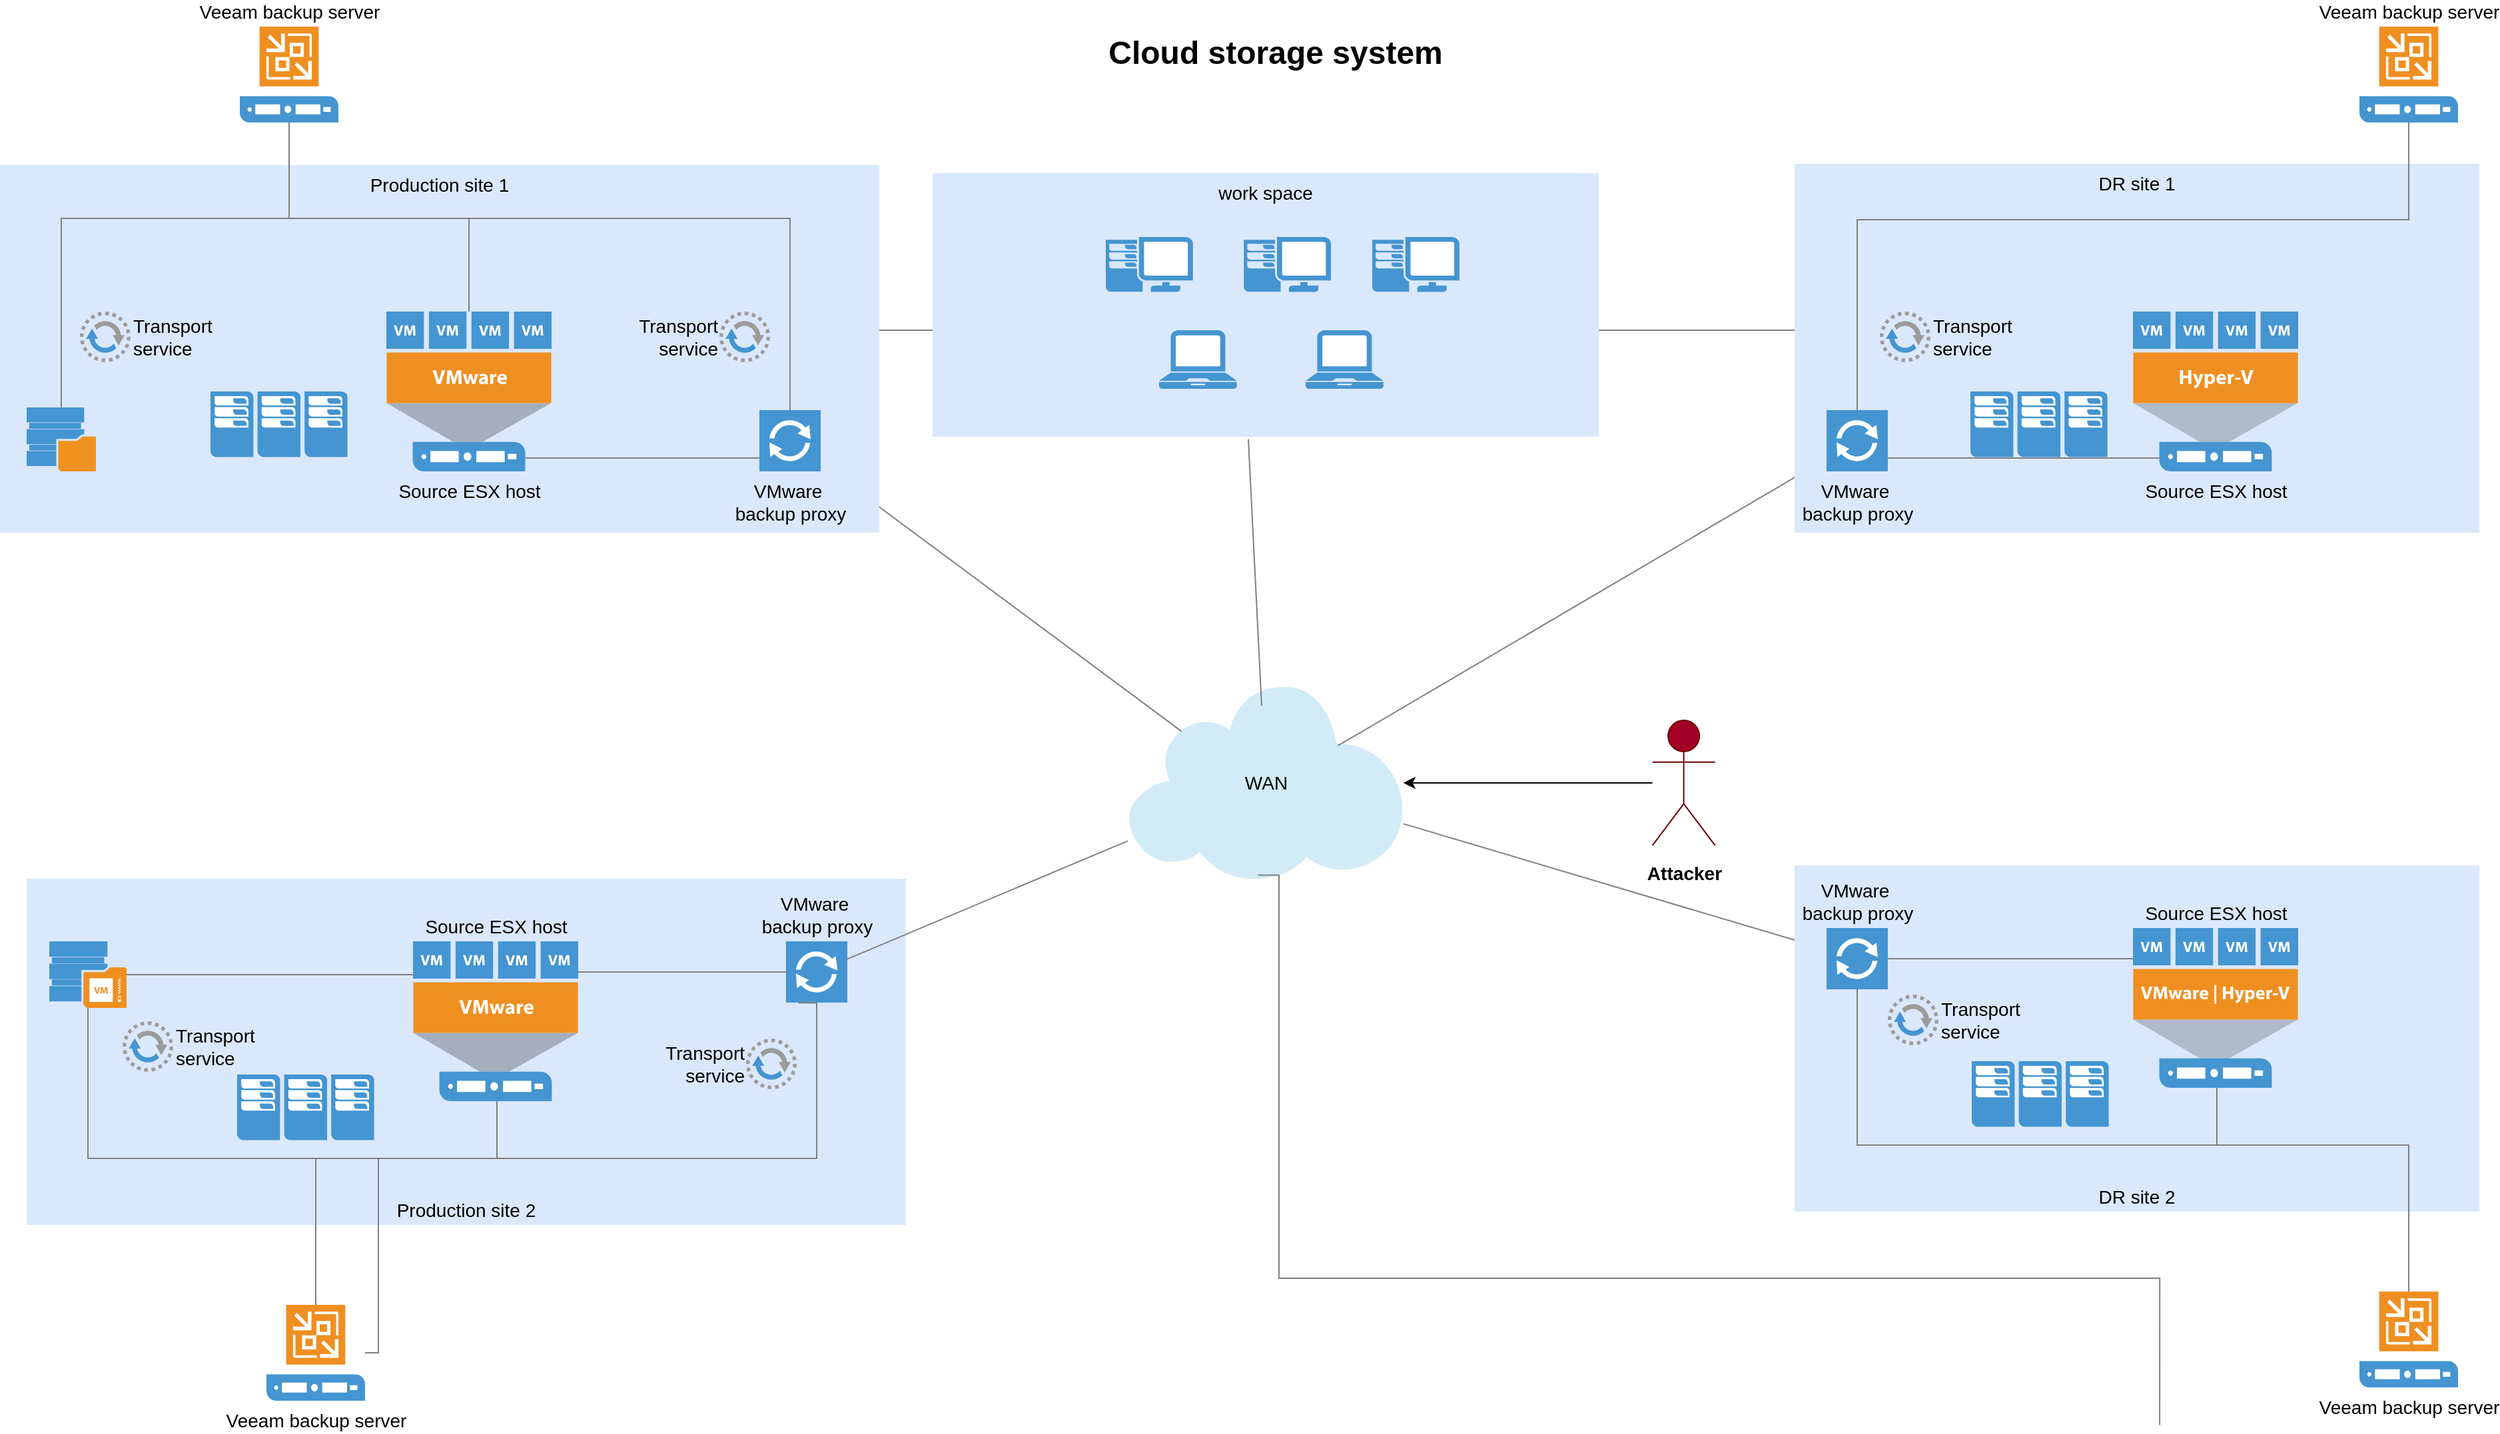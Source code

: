 <mxfile version="24.7.12">
  <diagram name="Page-1" id="197159a0-c6a4-9194-75a8-e4174976684c">
    <mxGraphModel dx="2442" dy="1544" grid="1" gridSize="10" guides="1" tooltips="1" connect="1" arrows="1" fold="1" page="1" pageScale="1.5" pageWidth="1169" pageHeight="826" background="none" math="0" shadow="0">
      <root>
        <mxCell id="0" style=";html=1;" />
        <mxCell id="1" style=";html=1;" parent="0" />
        <mxCell id="1257a543d1cacc4b-13" style="edgeStyle=orthogonalEdgeStyle;rounded=0;html=1;startSize=10;endSize=10;jettySize=auto;orthogonalLoop=1;fontSize=14;endArrow=none;endFill=0;strokeColor=#808080;" parent="1" source="1257a543d1cacc4b-1" target="1257a543d1cacc4b-2" edge="1">
          <mxGeometry relative="1" as="geometry">
            <mxPoint x="1555" y="267" as="targetPoint" />
            <Array as="points">
              <mxPoint x="572" y="348" />
              <mxPoint x="1552" y="348" />
            </Array>
          </mxGeometry>
        </mxCell>
        <mxCell id="1257a543d1cacc4b-14" style="rounded=0;html=1;startSize=10;endSize=10;jettySize=auto;orthogonalLoop=1;fontSize=14;endArrow=none;endFill=0;strokeColor=#808080;entryX=0.195;entryY=0.232;entryDx=0;entryDy=0;entryPerimeter=0;" parent="1" source="1257a543d1cacc4b-7" target="1257a543d1cacc4b-9" edge="1">
          <mxGeometry relative="1" as="geometry" />
        </mxCell>
        <mxCell id="1257a543d1cacc4b-15" style="rounded=0;html=1;startSize=10;endSize=10;jettySize=auto;orthogonalLoop=1;fontSize=14;endArrow=none;endFill=0;strokeColor=#808080;exitX=0.763;exitY=0.306;exitDx=0;exitDy=0;exitPerimeter=0;" parent="1" source="1257a543d1cacc4b-9" target="1257a543d1cacc4b-8" edge="1">
          <mxGeometry relative="1" as="geometry" />
        </mxCell>
        <mxCell id="1257a543d1cacc4b-9" value="WAN" style="shadow=0;dashed=0;html=1;strokeColor=none;fillColor=#4495D1;labelPosition=center;verticalLabelPosition=middle;verticalAlign=middle;shape=mxgraph.veeam.2d.cloud;fontSize=14;align=center;" parent="1" vertex="1">
          <mxGeometry x="969.61" y="615.88" width="206.78" height="144.12" as="geometry" />
        </mxCell>
        <mxCell id="1257a543d1cacc4b-26" style="rounded=0;html=1;startSize=10;endSize=10;jettySize=auto;orthogonalLoop=1;fontSize=14;endArrow=none;endFill=0;strokeColor=#808080;" parent="1" source="1257a543d1cacc4b-24" target="1257a543d1cacc4b-9" edge="1">
          <mxGeometry relative="1" as="geometry" />
        </mxCell>
        <mxCell id="1257a543d1cacc4b-52" value="Cloud storage system" style="text;strokeColor=none;fillColor=none;html=1;fontSize=24;fontStyle=1;verticalAlign=middle;align=center;" parent="1" vertex="1">
          <mxGeometry x="370" y="120" width="1420" height="40" as="geometry" />
        </mxCell>
        <mxCell id="Kj9JKMHcZySDFW4jfRYG-15" value="" style="group" vertex="1" connectable="0" parent="1">
          <mxGeometry x="143" y="760" width="660" height="392" as="geometry" />
        </mxCell>
        <mxCell id="1257a543d1cacc4b-45" value="Production site 2" style="whiteSpace=wrap;html=1;fillColor=#dae8fc;fontSize=14;strokeColor=none;verticalAlign=bottom;" parent="Kj9JKMHcZySDFW4jfRYG-15" vertex="1">
          <mxGeometry width="660" height="260" as="geometry" />
        </mxCell>
        <mxCell id="1257a543d1cacc4b-31" style="edgeStyle=elbowEdgeStyle;rounded=0;html=1;startSize=10;endSize=10;jettySize=auto;orthogonalLoop=1;fontSize=14;endArrow=none;endFill=0;strokeColor=#808080;elbow=vertical;" parent="Kj9JKMHcZySDFW4jfRYG-15" source="1257a543d1cacc4b-21" target="1257a543d1cacc4b-22" edge="1">
          <mxGeometry relative="1" as="geometry" />
        </mxCell>
        <mxCell id="1257a543d1cacc4b-21" value="" style="shadow=0;dashed=0;html=1;strokeColor=none;fillColor=#4495D1;labelPosition=center;verticalLabelPosition=bottom;verticalAlign=top;shape=mxgraph.veeam.2d.backup_repository_2;fontSize=14;" parent="Kj9JKMHcZySDFW4jfRYG-15" vertex="1">
          <mxGeometry x="17" y="47" width="58" height="50" as="geometry" />
        </mxCell>
        <mxCell id="1257a543d1cacc4b-30" style="edgeStyle=elbowEdgeStyle;rounded=0;html=1;startSize=10;endSize=10;jettySize=auto;orthogonalLoop=1;fontSize=14;endArrow=none;endFill=0;strokeColor=#808080;elbow=vertical;" parent="Kj9JKMHcZySDFW4jfRYG-15" source="1257a543d1cacc4b-22" target="1257a543d1cacc4b-23" edge="1">
          <mxGeometry relative="1" as="geometry" />
        </mxCell>
        <mxCell id="1257a543d1cacc4b-22" value="Source ESX host" style="shadow=0;dashed=0;html=1;strokeColor=none;fillColor=#4495D1;labelPosition=center;verticalLabelPosition=top;verticalAlign=bottom;shape=mxgraph.veeam.2d.vmware_host;fontSize=14;align=center;" parent="Kj9JKMHcZySDFW4jfRYG-15" vertex="1">
          <mxGeometry x="290" y="47" width="124" height="120" as="geometry" />
        </mxCell>
        <mxCell id="1257a543d1cacc4b-27" style="rounded=0;html=1;startSize=10;endSize=10;jettySize=auto;orthogonalLoop=1;fontSize=14;endArrow=none;endFill=0;strokeColor=#808080;" parent="Kj9JKMHcZySDFW4jfRYG-15" source="1257a543d1cacc4b-23" target="1257a543d1cacc4b-9" edge="1">
          <mxGeometry relative="1" as="geometry" />
        </mxCell>
        <mxCell id="1257a543d1cacc4b-23" value="VMware&amp;nbsp;&lt;div&gt;backup&amp;nbsp;&lt;span&gt;proxy&lt;/span&gt;&lt;/div&gt;" style="shadow=0;dashed=0;html=1;strokeColor=none;fillColor=#4495D1;labelPosition=center;verticalLabelPosition=top;verticalAlign=bottom;shape=mxgraph.veeam.2d.proxy;fontSize=14;align=center;" parent="Kj9JKMHcZySDFW4jfRYG-15" vertex="1">
          <mxGeometry x="570" y="47" width="46" height="46" as="geometry" />
        </mxCell>
        <mxCell id="1257a543d1cacc4b-32" style="edgeStyle=orthogonalEdgeStyle;rounded=0;html=1;startSize=10;endSize=10;jettySize=auto;orthogonalLoop=1;fontSize=14;endArrow=none;endFill=0;strokeColor=#808080;" parent="Kj9JKMHcZySDFW4jfRYG-15" source="1257a543d1cacc4b-28" target="1257a543d1cacc4b-21" edge="1">
          <mxGeometry relative="1" as="geometry">
            <mxPoint x="60" y="200" as="targetPoint" />
            <Array as="points">
              <mxPoint x="217" y="210" />
              <mxPoint x="46" y="210" />
            </Array>
          </mxGeometry>
        </mxCell>
        <mxCell id="1257a543d1cacc4b-37" style="edgeStyle=orthogonalEdgeStyle;rounded=0;html=1;startSize=10;endSize=10;jettySize=auto;orthogonalLoop=1;fontSize=14;endArrow=none;endFill=0;strokeColor=#808080;" parent="Kj9JKMHcZySDFW4jfRYG-15" source="1257a543d1cacc4b-28" target="1257a543d1cacc4b-22" edge="1">
          <mxGeometry relative="1" as="geometry">
            <Array as="points">
              <mxPoint x="217" y="210" />
              <mxPoint x="353" y="210" />
            </Array>
          </mxGeometry>
        </mxCell>
        <mxCell id="1257a543d1cacc4b-38" style="edgeStyle=orthogonalEdgeStyle;rounded=0;html=1;entryX=0.202;entryY=1.004;entryPerimeter=0;startSize=10;endSize=10;jettySize=auto;orthogonalLoop=1;fontSize=14;endArrow=none;endFill=0;strokeColor=#808080;" parent="Kj9JKMHcZySDFW4jfRYG-15" source="1257a543d1cacc4b-28" target="1257a543d1cacc4b-23" edge="1">
          <mxGeometry relative="1" as="geometry">
            <Array as="points">
              <mxPoint x="264" y="210" />
              <mxPoint x="593" y="210" />
              <mxPoint x="593" y="94" />
            </Array>
          </mxGeometry>
        </mxCell>
        <mxCell id="1257a543d1cacc4b-28" value="Veeam backup server" style="shadow=0;dashed=0;html=1;strokeColor=none;fillColor=#4495D1;labelPosition=center;verticalLabelPosition=bottom;verticalAlign=top;shape=mxgraph.veeam.2d.veeam_backup_and_replication_server;fontSize=14;" parent="Kj9JKMHcZySDFW4jfRYG-15" vertex="1">
          <mxGeometry x="180" y="320" width="74" height="72" as="geometry" />
        </mxCell>
        <mxCell id="1257a543d1cacc4b-40" value="Transport&lt;div&gt;service&lt;/div&gt;" style="shadow=0;dashed=0;html=1;strokeColor=none;fillColor=#4495D1;labelPosition=right;verticalLabelPosition=middle;verticalAlign=middle;shape=mxgraph.veeam.2d.data_mover;fontSize=14;align=left;" parent="Kj9JKMHcZySDFW4jfRYG-15" vertex="1">
          <mxGeometry x="72" y="107" width="38" height="38" as="geometry" />
        </mxCell>
        <mxCell id="1257a543d1cacc4b-41" value="Transport&lt;div&gt;service&lt;/div&gt;" style="shadow=0;dashed=0;html=1;strokeColor=none;fillColor=#4495D1;labelPosition=left;verticalLabelPosition=middle;verticalAlign=middle;shape=mxgraph.veeam.2d.data_mover;fontSize=14;align=right;" parent="Kj9JKMHcZySDFW4jfRYG-15" vertex="1">
          <mxGeometry x="540" y="120" width="38" height="38" as="geometry" />
        </mxCell>
        <mxCell id="Kj9JKMHcZySDFW4jfRYG-9" value="" style="pointerEvents=1;shadow=0;dashed=0;html=1;strokeColor=none;fillColor=#4495D1;labelPosition=center;verticalLabelPosition=bottom;verticalAlign=top;align=center;outlineConnect=0;shape=mxgraph.veeam.cluster;" vertex="1" parent="Kj9JKMHcZySDFW4jfRYG-15">
          <mxGeometry x="158" y="147" width="102.8" height="49.2" as="geometry" />
        </mxCell>
        <mxCell id="Kj9JKMHcZySDFW4jfRYG-16" value="" style="group" vertex="1" connectable="0" parent="1">
          <mxGeometry x="1470" y="750" width="514" height="392" as="geometry" />
        </mxCell>
        <mxCell id="1257a543d1cacc4b-46" value="DR site 2" style="whiteSpace=wrap;html=1;fillColor=#dae8fc;fontSize=14;strokeColor=none;verticalAlign=bottom;" parent="Kj9JKMHcZySDFW4jfRYG-16" vertex="1">
          <mxGeometry width="514" height="260" as="geometry" />
        </mxCell>
        <mxCell id="1257a543d1cacc4b-33" style="edgeStyle=elbowEdgeStyle;rounded=0;html=1;startSize=10;endSize=10;jettySize=auto;orthogonalLoop=1;fontSize=14;endArrow=none;endFill=0;strokeColor=#808080;elbow=vertical;" parent="Kj9JKMHcZySDFW4jfRYG-16" source="1257a543d1cacc4b-24" target="1257a543d1cacc4b-25" edge="1">
          <mxGeometry relative="1" as="geometry" />
        </mxCell>
        <mxCell id="1257a543d1cacc4b-24" value="VMware&amp;nbsp;&lt;div&gt;backup&amp;nbsp;&lt;span&gt;proxy&lt;/span&gt;&lt;/div&gt;" style="shadow=0;dashed=0;html=1;strokeColor=none;fillColor=#4495D1;labelPosition=center;verticalLabelPosition=top;verticalAlign=bottom;shape=mxgraph.veeam.2d.proxy;fontSize=14;align=center;" parent="Kj9JKMHcZySDFW4jfRYG-16" vertex="1">
          <mxGeometry x="24.0" y="47.0" width="46" height="46" as="geometry" />
        </mxCell>
        <mxCell id="1257a543d1cacc4b-25" value="Source ESX host" style="shadow=0;dashed=0;html=1;strokeColor=none;fillColor=#4495D1;labelPosition=center;verticalLabelPosition=top;verticalAlign=bottom;shape=mxgraph.veeam.2d.hyper_v_vmware_host;fontSize=14;align=center;" parent="Kj9JKMHcZySDFW4jfRYG-16" vertex="1">
          <mxGeometry x="254.0" y="47" width="124" height="120" as="geometry" />
        </mxCell>
        <mxCell id="1257a543d1cacc4b-34" style="edgeStyle=orthogonalEdgeStyle;rounded=0;html=1;startSize=10;endSize=10;jettySize=auto;orthogonalLoop=1;fontSize=14;endArrow=none;endFill=0;strokeColor=#808080;" parent="Kj9JKMHcZySDFW4jfRYG-16" source="1257a543d1cacc4b-29" target="1257a543d1cacc4b-25" edge="1">
          <mxGeometry relative="1" as="geometry">
            <Array as="points">
              <mxPoint x="461" y="210" />
              <mxPoint x="317" y="210" />
            </Array>
          </mxGeometry>
        </mxCell>
        <mxCell id="1257a543d1cacc4b-35" style="edgeStyle=orthogonalEdgeStyle;rounded=0;html=1;startSize=10;endSize=10;jettySize=auto;orthogonalLoop=1;fontSize=14;endArrow=none;endFill=0;strokeColor=#808080;" parent="Kj9JKMHcZySDFW4jfRYG-16" source="1257a543d1cacc4b-29" target="1257a543d1cacc4b-24" edge="1">
          <mxGeometry relative="1" as="geometry">
            <Array as="points">
              <mxPoint x="461" y="210" />
              <mxPoint x="47" y="210" />
            </Array>
          </mxGeometry>
        </mxCell>
        <mxCell id="1257a543d1cacc4b-29" value="Veeam backup server" style="shadow=0;dashed=0;html=1;strokeColor=none;fillColor=#4495D1;labelPosition=center;verticalLabelPosition=bottom;verticalAlign=top;shape=mxgraph.veeam.2d.veeam_backup_and_replication_server;fontSize=14;" parent="Kj9JKMHcZySDFW4jfRYG-16" vertex="1">
          <mxGeometry x="424.0" y="320" width="74" height="72" as="geometry" />
        </mxCell>
        <mxCell id="1257a543d1cacc4b-42" value="Transport&lt;div&gt;service&lt;/div&gt;" style="shadow=0;dashed=0;html=1;strokeColor=none;fillColor=#4495D1;labelPosition=right;verticalLabelPosition=middle;verticalAlign=middle;shape=mxgraph.veeam.2d.data_mover;fontSize=14;align=left;" parent="Kj9JKMHcZySDFW4jfRYG-16" vertex="1">
          <mxGeometry x="70" y="97" width="38" height="38" as="geometry" />
        </mxCell>
        <mxCell id="Kj9JKMHcZySDFW4jfRYG-11" value="" style="pointerEvents=1;shadow=0;dashed=0;html=1;strokeColor=none;fillColor=#4495D1;labelPosition=center;verticalLabelPosition=bottom;verticalAlign=top;align=center;outlineConnect=0;shape=mxgraph.veeam.cluster;" vertex="1" parent="Kj9JKMHcZySDFW4jfRYG-16">
          <mxGeometry x="133" y="147" width="102.8" height="49.2" as="geometry" />
        </mxCell>
        <mxCell id="Kj9JKMHcZySDFW4jfRYG-17" value="" style="group" vertex="1" connectable="0" parent="1">
          <mxGeometry x="123" y="120" width="660" height="380" as="geometry" />
        </mxCell>
        <mxCell id="1257a543d1cacc4b-43" value="Production site 1" style="whiteSpace=wrap;html=1;fillColor=#dae8fc;fontSize=14;strokeColor=none;verticalAlign=top;" parent="Kj9JKMHcZySDFW4jfRYG-17" vertex="1">
          <mxGeometry y="104" width="660" height="276" as="geometry" />
        </mxCell>
        <mxCell id="1257a543d1cacc4b-11" style="edgeStyle=orthogonalEdgeStyle;rounded=0;html=1;startSize=10;endSize=10;jettySize=auto;orthogonalLoop=1;fontSize=14;endArrow=none;endFill=0;strokeColor=#808080;" parent="Kj9JKMHcZySDFW4jfRYG-17" source="1257a543d1cacc4b-1" target="1257a543d1cacc4b-5" edge="1">
          <mxGeometry relative="1" as="geometry">
            <Array as="points">
              <mxPoint x="217" y="144" />
              <mxPoint x="352" y="144" />
            </Array>
          </mxGeometry>
        </mxCell>
        <mxCell id="1257a543d1cacc4b-12" style="edgeStyle=orthogonalEdgeStyle;rounded=0;html=1;startSize=10;endSize=10;jettySize=auto;orthogonalLoop=1;fontSize=14;endArrow=none;endFill=0;strokeColor=#808080;" parent="Kj9JKMHcZySDFW4jfRYG-17" source="1257a543d1cacc4b-1" target="1257a543d1cacc4b-7" edge="1">
          <mxGeometry relative="1" as="geometry">
            <Array as="points">
              <mxPoint x="217" y="144" />
              <mxPoint x="593" y="144" />
            </Array>
          </mxGeometry>
        </mxCell>
        <mxCell id="1257a543d1cacc4b-1" value="Veeam backup server" style="shadow=0;dashed=0;html=1;strokeColor=none;fillColor=#4495D1;labelPosition=center;verticalLabelPosition=top;verticalAlign=bottom;shape=mxgraph.veeam.2d.veeam_backup_and_replication_server;fontSize=14;align=center;" parent="Kj9JKMHcZySDFW4jfRYG-17" vertex="1">
          <mxGeometry x="180" width="74" height="72" as="geometry" />
        </mxCell>
        <mxCell id="1257a543d1cacc4b-10" style="edgeStyle=orthogonalEdgeStyle;rounded=0;html=1;startSize=10;endSize=10;jettySize=auto;orthogonalLoop=1;fontSize=14;endArrow=none;endFill=0;strokeColor=#808080;" parent="Kj9JKMHcZySDFW4jfRYG-17" source="1257a543d1cacc4b-3" target="1257a543d1cacc4b-1" edge="1">
          <mxGeometry relative="1" as="geometry">
            <mxPoint x="200" y="104" as="targetPoint" />
            <Array as="points">
              <mxPoint x="46" y="144" />
              <mxPoint x="217" y="144" />
            </Array>
          </mxGeometry>
        </mxCell>
        <mxCell id="1257a543d1cacc4b-3" value="" style="shadow=0;dashed=0;html=1;strokeColor=none;fillColor=#4495D1;labelPosition=center;verticalLabelPosition=bottom;verticalAlign=top;shape=mxgraph.veeam.2d.backup_repository;fontSize=14;" parent="Kj9JKMHcZySDFW4jfRYG-17" vertex="1">
          <mxGeometry x="20.0" y="286" width="52" height="48" as="geometry" />
        </mxCell>
        <mxCell id="1257a543d1cacc4b-5" value="Source ESX host" style="shadow=0;dashed=0;html=1;strokeColor=none;fillColor=#4495D1;labelPosition=center;verticalLabelPosition=bottom;verticalAlign=top;shape=mxgraph.veeam.2d.vmware_host;fontSize=14;" parent="Kj9JKMHcZySDFW4jfRYG-17" vertex="1">
          <mxGeometry x="290" y="214" width="124" height="120" as="geometry" />
        </mxCell>
        <mxCell id="1257a543d1cacc4b-39" style="edgeStyle=elbowEdgeStyle;rounded=0;elbow=vertical;html=1;startSize=10;endArrow=none;endFill=0;endSize=10;jettySize=auto;orthogonalLoop=1;strokeColor=#808080;fontSize=14;entryX=0.841;entryY=0.917;entryPerimeter=0;" parent="Kj9JKMHcZySDFW4jfRYG-17" source="1257a543d1cacc4b-7" target="1257a543d1cacc4b-5" edge="1">
          <mxGeometry relative="1" as="geometry">
            <mxPoint x="396" y="325" as="targetPoint" />
            <Array as="points">
              <mxPoint x="492" y="324" />
            </Array>
          </mxGeometry>
        </mxCell>
        <mxCell id="1257a543d1cacc4b-7" value="VMware&amp;nbsp;&lt;div&gt;backup&amp;nbsp;&lt;span&gt;proxy&lt;/span&gt;&lt;/div&gt;" style="shadow=0;dashed=0;html=1;strokeColor=none;fillColor=#4495D1;labelPosition=center;verticalLabelPosition=bottom;verticalAlign=top;shape=mxgraph.veeam.2d.proxy;fontSize=14;" parent="Kj9JKMHcZySDFW4jfRYG-17" vertex="1">
          <mxGeometry x="570" y="288" width="46" height="46" as="geometry" />
        </mxCell>
        <mxCell id="1257a543d1cacc4b-18" value="Transport&lt;div&gt;service&lt;/div&gt;" style="shadow=0;dashed=0;html=1;strokeColor=none;fillColor=#4495D1;labelPosition=right;verticalLabelPosition=middle;verticalAlign=middle;shape=mxgraph.veeam.2d.data_mover;fontSize=14;align=left;" parent="Kj9JKMHcZySDFW4jfRYG-17" vertex="1">
          <mxGeometry x="60" y="214" width="38" height="38" as="geometry" />
        </mxCell>
        <mxCell id="1257a543d1cacc4b-19" value="Transport&lt;div&gt;service&lt;/div&gt;" style="shadow=0;dashed=0;html=1;strokeColor=none;fillColor=#4495D1;labelPosition=left;verticalLabelPosition=middle;verticalAlign=middle;shape=mxgraph.veeam.2d.data_mover;fontSize=14;align=right;" parent="Kj9JKMHcZySDFW4jfRYG-17" vertex="1">
          <mxGeometry x="540" y="214" width="38" height="38" as="geometry" />
        </mxCell>
        <mxCell id="Kj9JKMHcZySDFW4jfRYG-8" value="" style="pointerEvents=1;shadow=0;dashed=0;html=1;strokeColor=none;fillColor=#4495D1;labelPosition=center;verticalLabelPosition=bottom;verticalAlign=top;align=center;outlineConnect=0;shape=mxgraph.veeam.cluster;" vertex="1" parent="Kj9JKMHcZySDFW4jfRYG-17">
          <mxGeometry x="158" y="274" width="102.8" height="49.2" as="geometry" />
        </mxCell>
        <mxCell id="Kj9JKMHcZySDFW4jfRYG-19" value="" style="group" vertex="1" connectable="0" parent="1">
          <mxGeometry x="1332" y="641" width="109.64" height="145.002" as="geometry" />
        </mxCell>
        <mxCell id="Kj9JKMHcZySDFW4jfRYG-1" value="Attacker" style="shape=umlActor;verticalLabelPosition=bottom;verticalAlign=top;html=1;outlineConnect=0;fillColor=#a20025;strokeColor=#6F0000;fontColor=#ffffff;" vertex="1" parent="Kj9JKMHcZySDFW4jfRYG-19">
          <mxGeometry x="31.326" width="46.989" height="93.976" as="geometry" />
        </mxCell>
        <mxCell id="Kj9JKMHcZySDFW4jfRYG-4" value="&lt;h3&gt;Attacker&lt;/h3&gt;" style="text;html=1;align=center;verticalAlign=middle;resizable=0;points=[];autosize=1;strokeColor=none;fillColor=none;" vertex="1" parent="Kj9JKMHcZySDFW4jfRYG-19">
          <mxGeometry x="14.82" y="85.002" width="80" height="60" as="geometry" />
        </mxCell>
        <mxCell id="Kj9JKMHcZySDFW4jfRYG-20" value="" style="group" vertex="1" connectable="0" parent="1">
          <mxGeometry x="1470" y="120" width="514" height="380" as="geometry" />
        </mxCell>
        <mxCell id="1257a543d1cacc4b-44" value="DR site 1" style="whiteSpace=wrap;html=1;fillColor=#dae8fc;fontSize=14;strokeColor=none;verticalAlign=top;" parent="Kj9JKMHcZySDFW4jfRYG-20" vertex="1">
          <mxGeometry y="103" width="514" height="277" as="geometry" />
        </mxCell>
        <mxCell id="1257a543d1cacc4b-17" style="edgeStyle=orthogonalEdgeStyle;rounded=0;html=1;startSize=10;endSize=10;jettySize=auto;orthogonalLoop=1;fontSize=14;endArrow=none;endFill=0;strokeColor=#808080;" parent="Kj9JKMHcZySDFW4jfRYG-20" source="1257a543d1cacc4b-2" target="1257a543d1cacc4b-8" edge="1">
          <mxGeometry relative="1" as="geometry">
            <Array as="points">
              <mxPoint x="461" y="145" />
              <mxPoint x="47" y="145" />
            </Array>
          </mxGeometry>
        </mxCell>
        <mxCell id="1257a543d1cacc4b-2" value="Veeam backup server" style="shadow=0;dashed=0;html=1;strokeColor=none;fillColor=#4495D1;labelPosition=center;verticalLabelPosition=top;verticalAlign=bottom;shape=mxgraph.veeam.2d.veeam_backup_and_replication_server;fontSize=14;align=center;" parent="Kj9JKMHcZySDFW4jfRYG-20" vertex="1">
          <mxGeometry x="424.0" width="74" height="72" as="geometry" />
        </mxCell>
        <mxCell id="1257a543d1cacc4b-6" value="Source ESX host" style="shadow=0;dashed=0;html=1;strokeColor=none;fillColor=#4495D1;labelPosition=center;verticalLabelPosition=bottom;verticalAlign=top;shape=mxgraph.veeam.2d.hyper_v_host;fontFamily=Helvetica;fontSize=14;fontColor=#000000;align=center;" parent="Kj9JKMHcZySDFW4jfRYG-20" vertex="1">
          <mxGeometry x="254.0" y="214" width="124" height="120" as="geometry" />
        </mxCell>
        <mxCell id="1257a543d1cacc4b-16" style="edgeStyle=elbowEdgeStyle;rounded=0;html=1;startSize=10;endSize=10;jettySize=auto;orthogonalLoop=1;fontSize=14;endArrow=none;endFill=0;strokeColor=#808080;elbow=vertical;entryX=0.164;entryY=0.919;entryPerimeter=0;" parent="Kj9JKMHcZySDFW4jfRYG-20" source="1257a543d1cacc4b-8" target="1257a543d1cacc4b-6" edge="1">
          <mxGeometry relative="1" as="geometry">
            <Array as="points">
              <mxPoint x="162" y="324" />
            </Array>
          </mxGeometry>
        </mxCell>
        <mxCell id="1257a543d1cacc4b-8" value="VMware&amp;nbsp;&lt;div&gt;backup&amp;nbsp;&lt;span&gt;proxy&lt;/span&gt;&lt;/div&gt;" style="shadow=0;dashed=0;html=1;strokeColor=none;fillColor=#4495D1;labelPosition=center;verticalLabelPosition=bottom;verticalAlign=top;shape=mxgraph.veeam.2d.proxy;fontSize=14;" parent="Kj9JKMHcZySDFW4jfRYG-20" vertex="1">
          <mxGeometry x="24.0" y="288" width="46" height="46" as="geometry" />
        </mxCell>
        <mxCell id="1257a543d1cacc4b-20" value="Transport&lt;div&gt;service&lt;/div&gt;" style="shadow=0;dashed=0;html=1;strokeColor=none;fillColor=#4495D1;labelPosition=right;verticalLabelPosition=middle;verticalAlign=middle;shape=mxgraph.veeam.2d.data_mover;fontSize=14;align=left;" parent="Kj9JKMHcZySDFW4jfRYG-20" vertex="1">
          <mxGeometry x="64" y="214" width="38" height="38" as="geometry" />
        </mxCell>
        <mxCell id="Kj9JKMHcZySDFW4jfRYG-10" value="" style="pointerEvents=1;shadow=0;dashed=0;html=1;strokeColor=none;fillColor=#4495D1;labelPosition=center;verticalLabelPosition=bottom;verticalAlign=top;align=center;outlineConnect=0;shape=mxgraph.veeam.cluster;" vertex="1" parent="Kj9JKMHcZySDFW4jfRYG-20">
          <mxGeometry x="132" y="274" width="102.8" height="49.2" as="geometry" />
        </mxCell>
        <mxCell id="Kj9JKMHcZySDFW4jfRYG-30" value="" style="group" vertex="1" connectable="0" parent="1">
          <mxGeometry x="823" y="230" width="500" height="198" as="geometry" />
        </mxCell>
        <mxCell id="Kj9JKMHcZySDFW4jfRYG-25" value="work space" style="whiteSpace=wrap;html=1;fillColor=#dae8fc;fontSize=14;strokeColor=none;verticalAlign=top;" vertex="1" parent="Kj9JKMHcZySDFW4jfRYG-30">
          <mxGeometry width="500" height="198" as="geometry" />
        </mxCell>
        <mxCell id="Kj9JKMHcZySDFW4jfRYG-6" value="" style="pointerEvents=1;shadow=0;dashed=0;html=1;strokeColor=none;fillColor=#4495D1;labelPosition=center;verticalLabelPosition=bottom;verticalAlign=top;align=center;outlineConnect=0;shape=mxgraph.veeam.2d.workstation;" vertex="1" parent="Kj9JKMHcZySDFW4jfRYG-30">
          <mxGeometry x="130" y="48" width="65.4" height="41.2" as="geometry" />
        </mxCell>
        <mxCell id="Kj9JKMHcZySDFW4jfRYG-7" value="" style="pointerEvents=1;shadow=0;dashed=0;html=1;strokeColor=none;fillColor=#4495D1;labelPosition=center;verticalLabelPosition=bottom;verticalAlign=top;align=center;outlineConnect=0;shape=mxgraph.veeam.laptop;" vertex="1" parent="Kj9JKMHcZySDFW4jfRYG-30">
          <mxGeometry x="170" y="118" width="58.4" height="44" as="geometry" />
        </mxCell>
        <mxCell id="Kj9JKMHcZySDFW4jfRYG-21" value="" style="pointerEvents=1;shadow=0;dashed=0;html=1;strokeColor=none;fillColor=#4495D1;labelPosition=center;verticalLabelPosition=bottom;verticalAlign=top;align=center;outlineConnect=0;shape=mxgraph.veeam.2d.workstation;" vertex="1" parent="Kj9JKMHcZySDFW4jfRYG-30">
          <mxGeometry x="233.6" y="48" width="65.4" height="41.2" as="geometry" />
        </mxCell>
        <mxCell id="Kj9JKMHcZySDFW4jfRYG-22" value="" style="pointerEvents=1;shadow=0;dashed=0;html=1;strokeColor=none;fillColor=#4495D1;labelPosition=center;verticalLabelPosition=bottom;verticalAlign=top;align=center;outlineConnect=0;shape=mxgraph.veeam.2d.workstation;" vertex="1" parent="Kj9JKMHcZySDFW4jfRYG-30">
          <mxGeometry x="330" y="48" width="65.4" height="41.2" as="geometry" />
        </mxCell>
        <mxCell id="Kj9JKMHcZySDFW4jfRYG-23" value="" style="pointerEvents=1;shadow=0;dashed=0;html=1;strokeColor=none;fillColor=#4495D1;labelPosition=center;verticalLabelPosition=bottom;verticalAlign=top;align=center;outlineConnect=0;shape=mxgraph.veeam.laptop;" vertex="1" parent="Kj9JKMHcZySDFW4jfRYG-30">
          <mxGeometry x="280" y="118" width="58.4" height="44" as="geometry" />
        </mxCell>
        <mxCell id="Kj9JKMHcZySDFW4jfRYG-32" style="edgeStyle=orthogonalEdgeStyle;rounded=0;orthogonalLoop=1;jettySize=auto;html=1;" edge="1" parent="1" source="Kj9JKMHcZySDFW4jfRYG-1" target="1257a543d1cacc4b-9">
          <mxGeometry relative="1" as="geometry" />
        </mxCell>
        <mxCell id="1257a543d1cacc4b-51" style="edgeStyle=orthogonalEdgeStyle;rounded=0;html=1;startSize=10;endSize=10;jettySize=auto;orthogonalLoop=1;fontSize=14;endArrow=none;endFill=0;strokeColor=#808080;entryX=0.473;entryY=0.981;entryDx=0;entryDy=0;entryPerimeter=0;" parent="1" target="1257a543d1cacc4b-9" edge="1">
          <mxGeometry relative="1" as="geometry">
            <mxPoint x="1078.346" y="725.998" as="targetPoint" />
            <mxPoint x="1744.059" y="1170.31" as="sourcePoint" />
            <Array as="points">
              <mxPoint x="1744" y="1060" />
              <mxPoint x="1083" y="1060" />
              <mxPoint x="1083" y="757" />
            </Array>
          </mxGeometry>
        </mxCell>
        <mxCell id="Kj9JKMHcZySDFW4jfRYG-33" style="rounded=0;html=1;startSize=10;endSize=10;jettySize=auto;orthogonalLoop=1;fontSize=14;endArrow=none;endFill=0;strokeColor=#808080;" edge="1" parent="1">
          <mxGeometry relative="1" as="geometry">
            <mxPoint x="1060" y="430" as="sourcePoint" />
            <mxPoint x="1070" y="630" as="targetPoint" />
          </mxGeometry>
        </mxCell>
      </root>
    </mxGraphModel>
  </diagram>
</mxfile>
